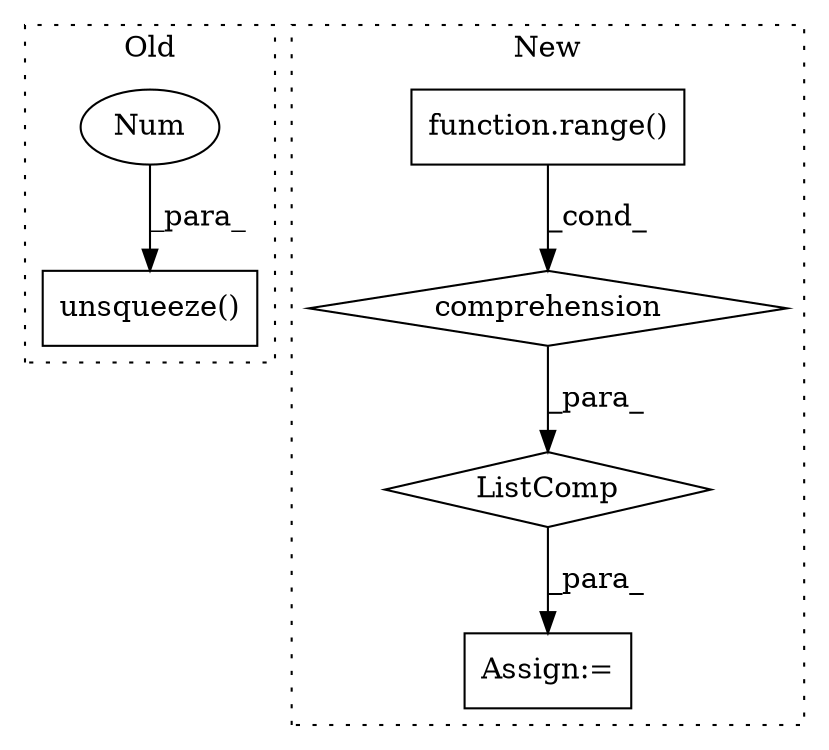 digraph G {
subgraph cluster0 {
1 [label="unsqueeze()" a="75" s="16329,16396" l="66,1" shape="box"];
3 [label="Num" a="76" s="16395" l="1" shape="ellipse"];
label = "Old";
style="dotted";
}
subgraph cluster1 {
2 [label="ListComp" a="106" s="16747" l="30" shape="diamond"];
4 [label="comprehension" a="45" s="16756" l="3" shape="diamond"];
5 [label="Assign:=" a="68" s="16743" l="4" shape="box"];
6 [label="function.range()" a="75" s="16765,16775" l="6,1" shape="box"];
label = "New";
style="dotted";
}
2 -> 5 [label="_para_"];
3 -> 1 [label="_para_"];
4 -> 2 [label="_para_"];
6 -> 4 [label="_cond_"];
}